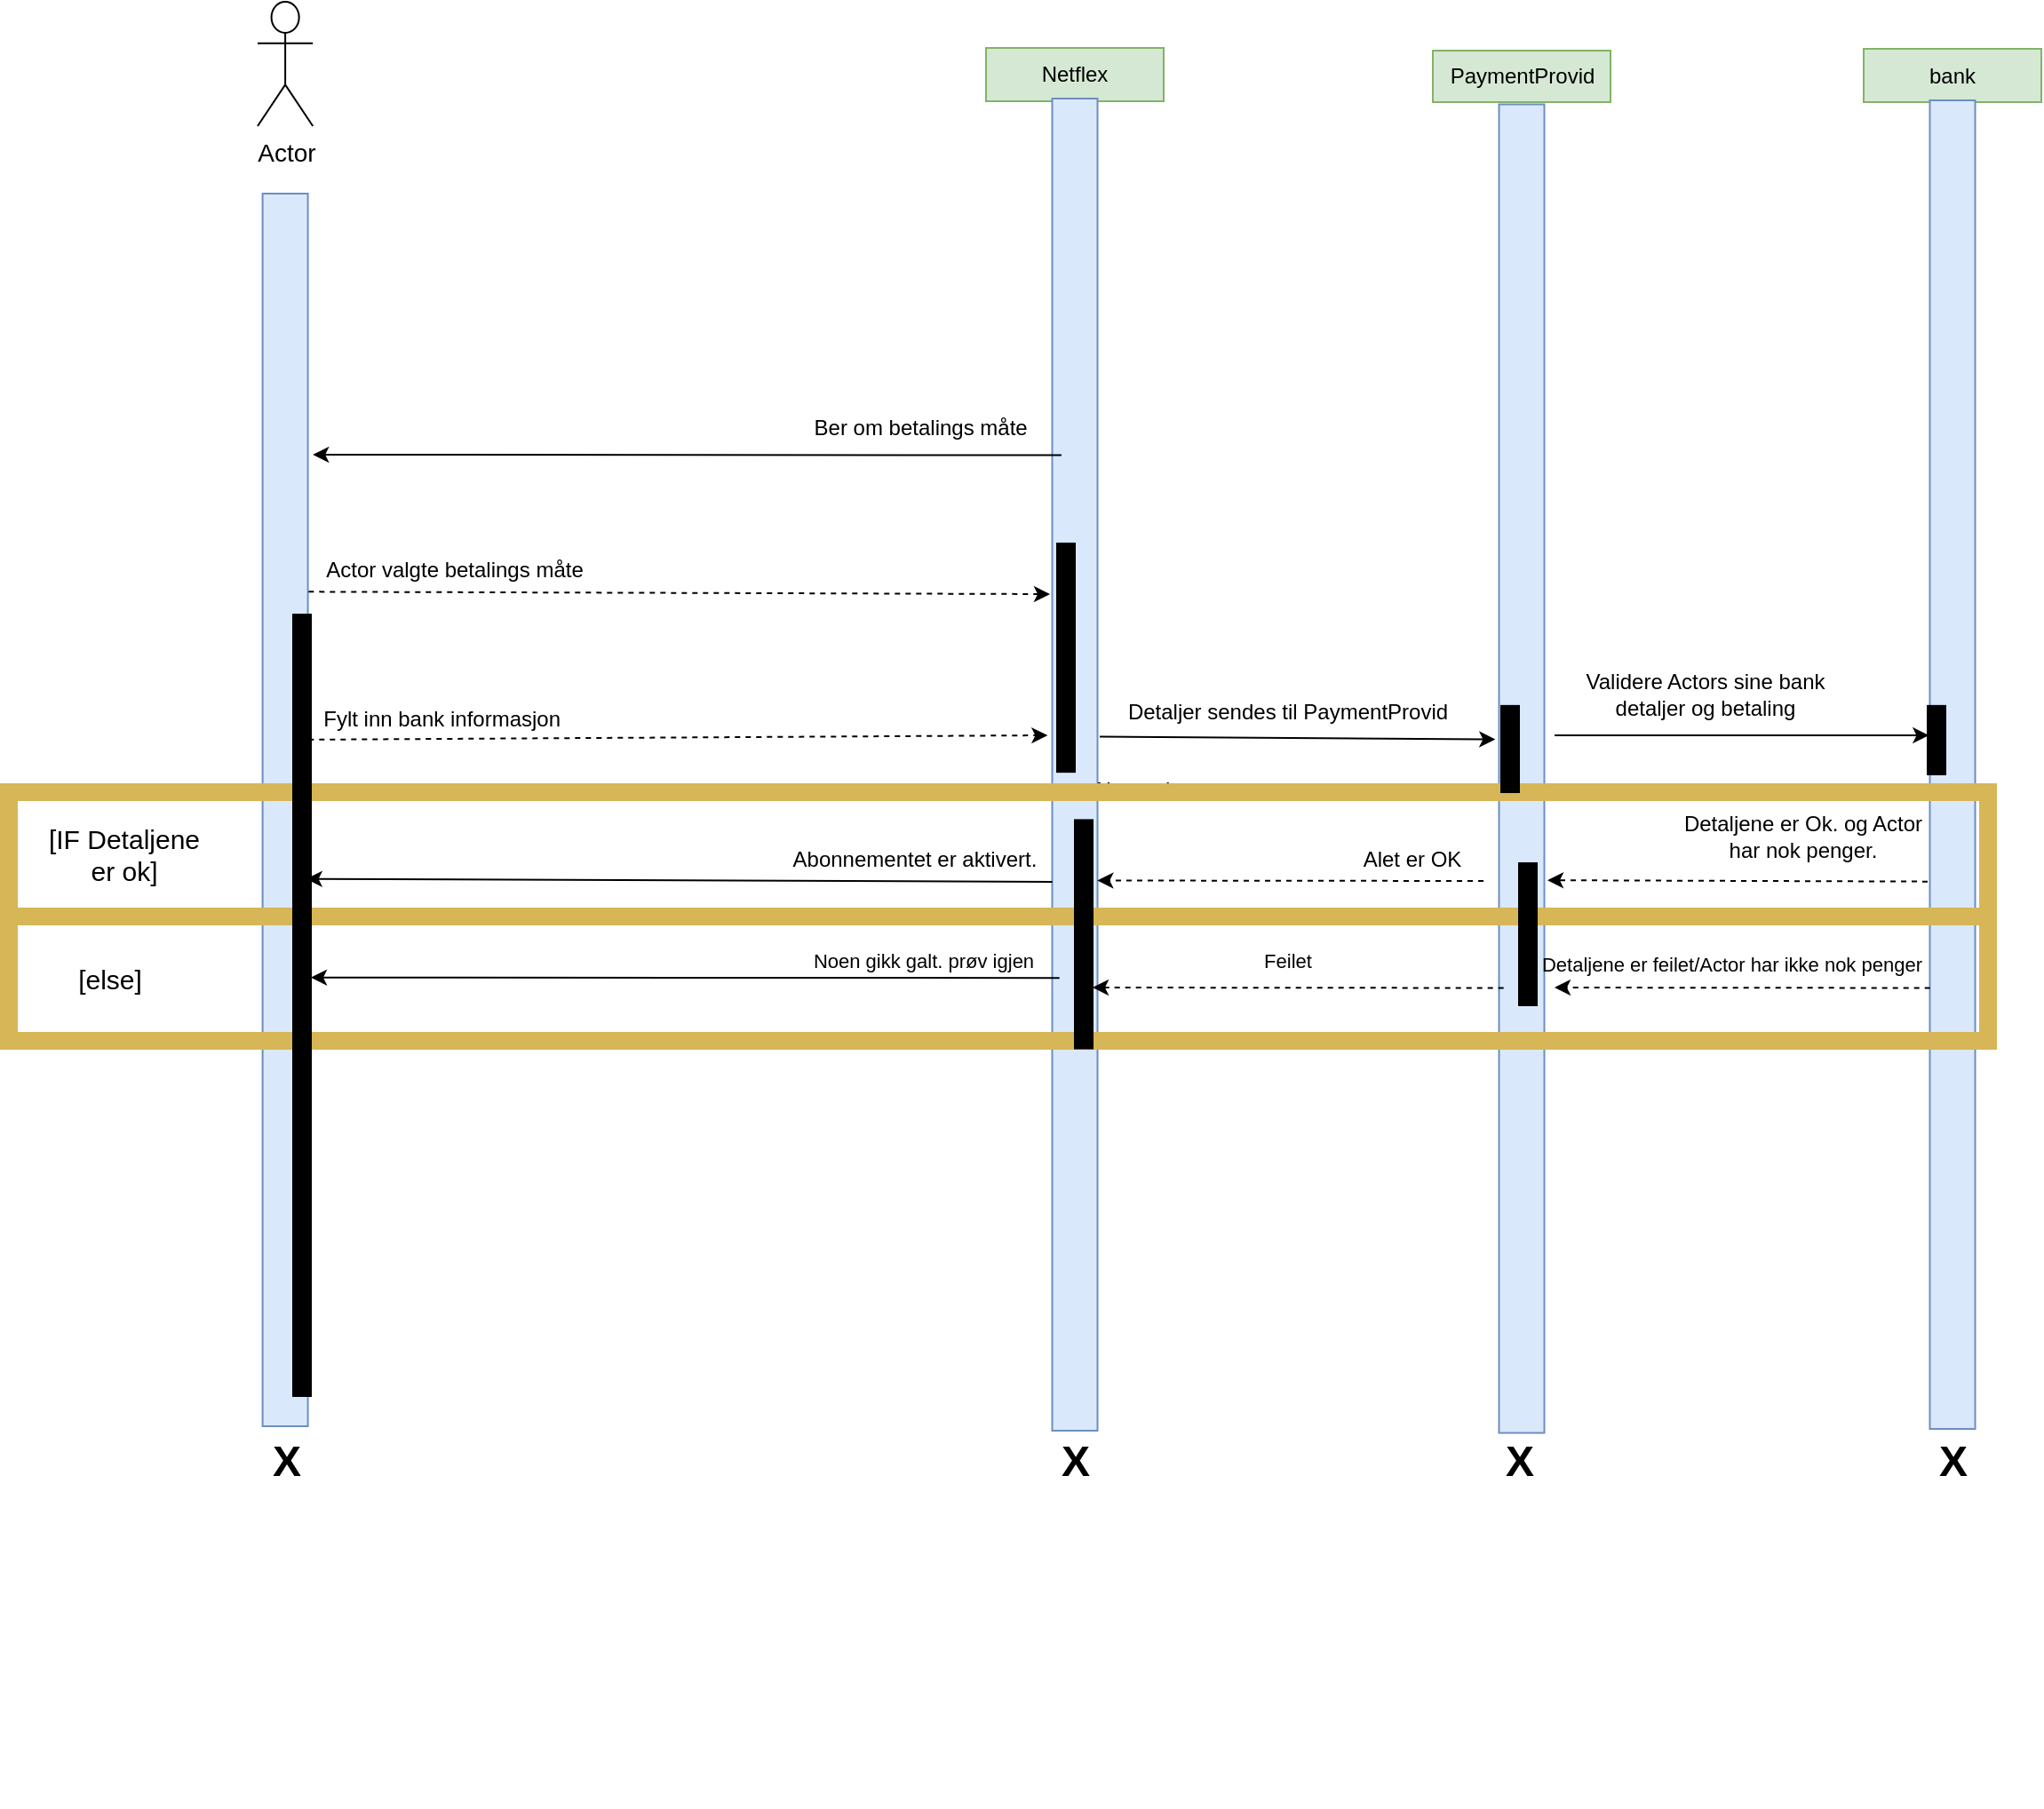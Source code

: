 <mxfile version="20.3.3" type="device"><diagram id="pfFUFdGDXuLNg9PfXqyX" name="Page-1"><mxGraphModel dx="2517" dy="877" grid="1" gridSize="10" guides="1" tooltips="1" connect="1" arrows="1" fold="1" page="1" pageScale="1" pageWidth="583" pageHeight="827" math="0" shadow="0"><root><mxCell id="0"/><mxCell id="1" parent="0"/><mxCell id="u_f2y9V0j0vxVOa52ymq-2" value="bank" style="rounded=0;whiteSpace=wrap;html=1;fillColor=#d5e8d4;strokeColor=#82b366;" parent="1" vertex="1"><mxGeometry x="434" y="51.5" width="100" height="30" as="geometry"/></mxCell><mxCell id="u_f2y9V0j0vxVOa52ymq-3" value="Netflex" style="rounded=0;whiteSpace=wrap;html=1;fillColor=#d5e8d4;strokeColor=#82b366;" parent="1" vertex="1"><mxGeometry x="-60" y="51" width="100" height="30" as="geometry"/></mxCell><mxCell id="u_f2y9V0j0vxVOa52ymq-6" value="" style="rounded=0;whiteSpace=wrap;html=1;rotation=-90;fillColor=#dae8fc;strokeColor=#6c8ebf;" parent="1" vertex="1"><mxGeometry x="-801.45" y="467.25" width="694" height="25.5" as="geometry"/></mxCell><mxCell id="u_f2y9V0j0vxVOa52ymq-7" value="" style="rounded=0;whiteSpace=wrap;html=1;rotation=-90;fillColor=#dae8fc;strokeColor=#6c8ebf;" parent="1" vertex="1"><mxGeometry x="-385" y="441.75" width="750" height="25.5" as="geometry"/></mxCell><mxCell id="u_f2y9V0j0vxVOa52ymq-8" value="" style="rounded=0;whiteSpace=wrap;html=1;rotation=-90;fillColor=#dae8fc;strokeColor=#6c8ebf;" parent="1" vertex="1"><mxGeometry x="110" y="441.75" width="748" height="25.5" as="geometry"/></mxCell><mxCell id="u_f2y9V0j0vxVOa52ymq-17" value="Actor" style="shape=umlActor;verticalLabelPosition=bottom;verticalAlign=top;html=1;outlineConnect=0;fontSize=14;" parent="1" vertex="1"><mxGeometry x="-470" y="25" width="31.11" height="70" as="geometry"/></mxCell><mxCell id="u_f2y9V0j0vxVOa52ymq-36" value="" style="endArrow=classic;html=1;rounded=0;fontSize=12;exitX=0.677;exitY=1.014;exitDx=0;exitDy=0;exitPerimeter=0;entryX=0.628;entryY=-0.049;entryDx=0;entryDy=0;entryPerimeter=0;dashed=1;" parent="1" source="u_f2y9V0j0vxVOa52ymq-6" target="u_f2y9V0j0vxVOa52ymq-7" edge="1"><mxGeometry width="50" height="50" relative="1" as="geometry"><mxPoint x="-90" y="370" as="sourcePoint"/><mxPoint x="-320" y="420" as="targetPoint"/></mxGeometry></mxCell><mxCell id="u_f2y9V0j0vxVOa52ymq-37" value="Actor valgte betalings måte" style="text;html=1;strokeColor=none;fillColor=none;align=center;verticalAlign=middle;whiteSpace=wrap;rounded=0;fontSize=12;" parent="1" vertex="1"><mxGeometry x="-438.89" y="330" width="160" height="30" as="geometry"/></mxCell><mxCell id="u_f2y9V0j0vxVOa52ymq-39" value="Ber om betalings måte&amp;nbsp;" style="text;html=1;strokeColor=none;fillColor=none;align=center;verticalAlign=middle;whiteSpace=wrap;rounded=0;fontSize=12;" parent="1" vertex="1"><mxGeometry x="-170" y="250" width="150" height="30" as="geometry"/></mxCell><mxCell id="u_f2y9V0j0vxVOa52ymq-40" value="" style="endArrow=classic;html=1;rounded=0;fontSize=12;exitX=0.557;exitY=1.014;exitDx=0;exitDy=0;exitPerimeter=0;entryX=0.522;entryY=-0.101;entryDx=0;entryDy=0;entryPerimeter=0;dashed=1;" parent="1" source="u_f2y9V0j0vxVOa52ymq-6" target="u_f2y9V0j0vxVOa52ymq-7" edge="1"><mxGeometry width="50" height="50" relative="1" as="geometry"><mxPoint x="-90" y="540" as="sourcePoint"/><mxPoint x="-60" y="440" as="targetPoint"/></mxGeometry></mxCell><mxCell id="u_f2y9V0j0vxVOa52ymq-42" value="Fylt inn bank informasjon&amp;nbsp;" style="text;html=1;strokeColor=none;fillColor=none;align=center;verticalAlign=middle;whiteSpace=wrap;rounded=0;fontSize=12;" parent="1" vertex="1"><mxGeometry x="-438.89" y="414" width="148.89" height="30" as="geometry"/></mxCell><mxCell id="u_f2y9V0j0vxVOa52ymq-45" value="Validere Actors sine bank detaljer og betaling" style="text;html=1;strokeColor=none;fillColor=none;align=center;verticalAlign=middle;whiteSpace=wrap;rounded=0;fontSize=12;" parent="1" vertex="1"><mxGeometry x="260" y="400" width="170" height="30" as="geometry"/></mxCell><mxCell id="u_f2y9V0j0vxVOa52ymq-47" value="Detaljene er Ok. og Actor har nok penger." style="text;html=1;strokeColor=none;fillColor=none;align=center;verticalAlign=middle;whiteSpace=wrap;rounded=0;fontSize=12;" parent="1" vertex="1"><mxGeometry x="330" y="480" width="140" height="30" as="geometry"/></mxCell><mxCell id="u_f2y9V0j0vxVOa52ymq-50" value="Abonnementet er aktivert." style="text;html=1;strokeColor=none;fillColor=none;align=center;verticalAlign=middle;whiteSpace=wrap;rounded=0;fontSize=12;" parent="1" vertex="1"><mxGeometry x="-180" y="492.75" width="160" height="30" as="geometry"/></mxCell><mxCell id="u_f2y9V0j0vxVOa52ymq-51" value="" style="endArrow=classic;html=1;rounded=0;fontSize=12;entryX=0.444;entryY=0.962;entryDx=0;entryDy=0;entryPerimeter=0;exitX=0.412;exitY=0.003;exitDx=0;exitDy=0;exitPerimeter=0;" parent="1" source="u_f2y9V0j0vxVOa52ymq-7" target="u_f2y9V0j0vxVOa52ymq-6" edge="1"><mxGeometry width="50" height="50" relative="1" as="geometry"><mxPoint x="-110" y="530" as="sourcePoint"/><mxPoint x="40" y="360" as="targetPoint"/></mxGeometry></mxCell><mxCell id="u_f2y9V0j0vxVOa52ymq-53" value="PaymentProvid" style="rounded=0;whiteSpace=wrap;html=1;fontSize=12;fillColor=#d5e8d4;strokeColor=#82b366;" parent="1" vertex="1"><mxGeometry x="191.5" y="52.5" width="100" height="29" as="geometry"/></mxCell><mxCell id="u_f2y9V0j0vxVOa52ymq-54" value="" style="rounded=0;whiteSpace=wrap;html=1;rotation=-90;fillColor=#dae8fc;strokeColor=#6c8ebf;" parent="1" vertex="1"><mxGeometry x="-132.5" y="444" width="748" height="25.5" as="geometry"/></mxCell><mxCell id="u_f2y9V0j0vxVOa52ymq-55" value="" style="endArrow=classic;html=1;rounded=0;fontSize=12;exitX=0.521;exitY=1.049;exitDx=0;exitDy=0;exitPerimeter=0;entryX=0.522;entryY=-0.082;entryDx=0;entryDy=0;entryPerimeter=0;" parent="1" source="u_f2y9V0j0vxVOa52ymq-7" target="u_f2y9V0j0vxVOa52ymq-54" edge="1"><mxGeometry width="50" height="50" relative="1" as="geometry"><mxPoint x="70" y="460" as="sourcePoint"/><mxPoint x="120" y="410" as="targetPoint"/></mxGeometry></mxCell><mxCell id="u_f2y9V0j0vxVOa52ymq-58" value="Detaljer sendes til PaymentProvid" style="text;html=1;strokeColor=none;fillColor=none;align=center;verticalAlign=middle;whiteSpace=wrap;rounded=0;fontSize=12;" parent="1" vertex="1"><mxGeometry x="10" y="410" width="200" height="30" as="geometry"/></mxCell><mxCell id="u_f2y9V0j0vxVOa52ymq-59" value="" style="endArrow=classic;html=1;rounded=0;fontSize=12;entryX=0.522;entryY=-0.023;entryDx=0;entryDy=0;entryPerimeter=0;" parent="1" target="u_f2y9V0j0vxVOa52ymq-8" edge="1"><mxGeometry width="50" height="50" relative="1" as="geometry"><mxPoint x="260" y="438" as="sourcePoint"/><mxPoint x="120" y="390" as="targetPoint"/></mxGeometry></mxCell><mxCell id="u_f2y9V0j0vxVOa52ymq-60" value="" style="endArrow=classic;html=1;rounded=0;fontSize=12;exitX=0.412;exitY=-0.049;exitDx=0;exitDy=0;exitPerimeter=0;entryX=0.416;entryY=1.069;entryDx=0;entryDy=0;entryPerimeter=0;dashed=1;" parent="1" source="u_f2y9V0j0vxVOa52ymq-8" target="u_f2y9V0j0vxVOa52ymq-54" edge="1"><mxGeometry width="50" height="50" relative="1" as="geometry"><mxPoint x="70" y="440" as="sourcePoint"/><mxPoint x="120" y="390" as="targetPoint"/></mxGeometry></mxCell><mxCell id="u_f2y9V0j0vxVOa52ymq-61" value="" style="endArrow=classic;html=1;rounded=0;fontSize=12;entryX=0.413;entryY=0.997;entryDx=0;entryDy=0;entryPerimeter=0;dashed=1;" parent="1" target="u_f2y9V0j0vxVOa52ymq-7" edge="1"><mxGeometry width="50" height="50" relative="1" as="geometry"><mxPoint x="220" y="520" as="sourcePoint"/><mxPoint x="120" y="390" as="targetPoint"/></mxGeometry></mxCell><mxCell id="u_f2y9V0j0vxVOa52ymq-62" value="Alet er OK" style="text;html=1;strokeColor=none;fillColor=none;align=center;verticalAlign=middle;whiteSpace=wrap;rounded=0;fontSize=12;" parent="1" vertex="1"><mxGeometry x="150" y="492.75" width="60" height="30" as="geometry"/></mxCell><mxCell id="u_f2y9V0j0vxVOa52ymq-80" value="" style="group" parent="1" vertex="1" connectable="0"><mxGeometry y="440" width="504" height="601.43" as="geometry"/></mxCell><mxCell id="u_f2y9V0j0vxVOa52ymq-78" value="Alternativer" style="text;html=1;strokeColor=none;fillColor=none;align=center;verticalAlign=middle;whiteSpace=wrap;rounded=0;fontSize=12;" parent="u_f2y9V0j0vxVOa52ymq-80" vertex="1"><mxGeometry y="11.429" width="60" height="34.286" as="geometry"/></mxCell><mxCell id="u_f2y9V0j0vxVOa52ymq-82" value="" style="rounded=0;whiteSpace=wrap;html=1;fontSize=12;fillColor=none;strokeWidth=10;strokeColor=#d6b656;" parent="u_f2y9V0j0vxVOa52ymq-80" vertex="1"><mxGeometry x="-610" y="30" width="1114" height="140" as="geometry"/></mxCell><mxCell id="u_f2y9V0j0vxVOa52ymq-86" value="" style="endArrow=none;html=1;rounded=0;fontSize=12;exitX=0;exitY=0.5;exitDx=0;exitDy=0;entryX=1;entryY=0.5;entryDx=0;entryDy=0;strokeWidth=10;fillColor=#fff2cc;strokeColor=#d6b656;" parent="u_f2y9V0j0vxVOa52ymq-80" source="u_f2y9V0j0vxVOa52ymq-82" target="u_f2y9V0j0vxVOa52ymq-82" edge="1"><mxGeometry width="50" height="50" relative="1" as="geometry"><mxPoint x="-80" y="-470" as="sourcePoint"/><mxPoint x="-30" y="-520" as="targetPoint"/></mxGeometry></mxCell><mxCell id="u_f2y9V0j0vxVOa52ymq-93" value="&lt;font style=&quot;font-size: 15px;&quot;&gt;[IF Detaljene er ok]&lt;/font&gt;" style="text;html=1;strokeColor=none;fillColor=none;align=center;verticalAlign=middle;whiteSpace=wrap;rounded=0;strokeWidth=10;fontSize=12;" parent="u_f2y9V0j0vxVOa52ymq-80" vertex="1"><mxGeometry x="-590" y="50" width="90" height="30" as="geometry"/></mxCell><mxCell id="u_f2y9V0j0vxVOa52ymq-99" value="" style="endArrow=classic;html=1;rounded=0;fontSize=12;exitX=0.573;exitY=0.108;exitDx=0;exitDy=0;exitPerimeter=0;dashed=1;" parent="u_f2y9V0j0vxVOa52ymq-80" edge="1"><mxGeometry width="50" height="50" relative="1" as="geometry"><mxPoint x="471.344" y="140.25" as="sourcePoint"/><mxPoint x="260" y="140" as="targetPoint"/></mxGeometry></mxCell><mxCell id="u_f2y9V0j0vxVOa52ymq-100" value="[else]" style="text;html=1;strokeColor=none;fillColor=none;align=center;verticalAlign=middle;whiteSpace=wrap;rounded=0;strokeWidth=10;fontSize=15;" parent="u_f2y9V0j0vxVOa52ymq-80" vertex="1"><mxGeometry x="-583" y="120" width="60" height="30" as="geometry"/></mxCell><mxCell id="u_f2y9V0j0vxVOa52ymq-101" value="" style="endArrow=classic;html=1;rounded=0;fontSize=12;exitX=0.573;exitY=0.108;exitDx=0;exitDy=0;exitPerimeter=0;dashed=1;" parent="u_f2y9V0j0vxVOa52ymq-80" edge="1"><mxGeometry width="50" height="50" relative="1" as="geometry"><mxPoint x="231.344" y="140.25" as="sourcePoint"/><mxPoint y="140" as="targetPoint"/></mxGeometry></mxCell><mxCell id="u_f2y9V0j0vxVOa52ymq-103" value="&lt;font style=&quot;font-size: 11px;&quot;&gt;Detaljene er feilet/Actor har ikke nok penger&lt;/font&gt;" style="text;html=1;strokeColor=none;fillColor=none;align=center;verticalAlign=middle;whiteSpace=wrap;rounded=0;dashed=1;strokeWidth=10;fontSize=15;" parent="u_f2y9V0j0vxVOa52ymq-80" vertex="1"><mxGeometry x="250" y="110" width="220" height="30" as="geometry"/></mxCell><mxCell id="u_f2y9V0j0vxVOa52ymq-104" value="Feilet" style="text;html=1;strokeColor=none;fillColor=none;align=center;verticalAlign=middle;whiteSpace=wrap;rounded=0;dashed=1;strokeWidth=10;fontSize=11;" parent="u_f2y9V0j0vxVOa52ymq-80" vertex="1"><mxGeometry x="80" y="110" width="60" height="30" as="geometry"/></mxCell><mxCell id="u_f2y9V0j0vxVOa52ymq-105" value="Noen gikk galt. prøv igjen" style="text;html=1;strokeColor=none;fillColor=none;align=center;verticalAlign=middle;whiteSpace=wrap;rounded=0;dashed=1;strokeWidth=10;fontSize=11;" parent="u_f2y9V0j0vxVOa52ymq-80" vertex="1"><mxGeometry x="-160" y="110" width="130" height="30" as="geometry"/></mxCell><mxCell id="u_f2y9V0j0vxVOa52ymq-113" value="" style="rounded=0;whiteSpace=wrap;html=1;strokeWidth=1;fontSize=11;fillColor=#000000;strokeColor=#000000;" parent="u_f2y9V0j0vxVOa52ymq-80" vertex="1"><mxGeometry x="-10" y="45.71" width="10" height="128.57" as="geometry"/></mxCell><mxCell id="u_f2y9V0j0vxVOa52ymq-116" value="" style="rounded=0;whiteSpace=wrap;html=1;strokeWidth=1;fontSize=11;fillColor=#000000;strokeColor=#000000;" parent="u_f2y9V0j0vxVOa52ymq-80" vertex="1"><mxGeometry x="240" y="70" width="10" height="80" as="geometry"/></mxCell><mxCell id="u_f2y9V0j0vxVOa52ymq-117" value="" style="rounded=0;whiteSpace=wrap;html=1;strokeWidth=1;fontSize=11;fillColor=#000000;strokeColor=#000000;" parent="u_f2y9V0j0vxVOa52ymq-80" vertex="1"><mxGeometry x="230" y="-18.57" width="10" height="48.57" as="geometry"/></mxCell><mxCell id="u_f2y9V0j0vxVOa52ymq-118" value="" style="rounded=0;whiteSpace=wrap;html=1;strokeWidth=1;fontSize=11;fillColor=#000000;strokeColor=#000000;" parent="u_f2y9V0j0vxVOa52ymq-80" vertex="1"><mxGeometry x="470" y="-18.57" width="10" height="38.57" as="geometry"/></mxCell><mxCell id="u_f2y9V0j0vxVOa52ymq-102" value="" style="endArrow=classic;html=1;rounded=0;fontSize=12;entryX=0.616;entryY=1.014;entryDx=0;entryDy=0;entryPerimeter=0;exitX=0.573;exitY=0.108;exitDx=0;exitDy=0;exitPerimeter=0;" parent="1" edge="1"><mxGeometry width="50" height="50" relative="1" as="geometry"><mxPoint x="-18.656" y="574.59" as="sourcePoint"/><mxPoint x="-440.003" y="574.336" as="targetPoint"/></mxGeometry></mxCell><mxCell id="u_f2y9V0j0vxVOa52ymq-106" value="X" style="text;strokeColor=none;fillColor=none;html=1;fontSize=24;fontStyle=1;verticalAlign=middle;align=center;dashed=1;strokeWidth=10;" parent="1" vertex="1"><mxGeometry x="-504.45" y="827" width="100" height="40" as="geometry"/></mxCell><mxCell id="u_f2y9V0j0vxVOa52ymq-107" value="X" style="text;strokeColor=none;fillColor=none;html=1;fontSize=24;fontStyle=1;verticalAlign=middle;align=center;dashed=1;strokeWidth=10;" parent="1" vertex="1"><mxGeometry x="-60" y="827" width="100" height="40" as="geometry"/></mxCell><mxCell id="u_f2y9V0j0vxVOa52ymq-108" value="X" style="text;strokeColor=none;fillColor=none;html=1;fontSize=24;fontStyle=1;verticalAlign=middle;align=center;dashed=1;strokeWidth=10;" parent="1" vertex="1"><mxGeometry x="190.0" y="827" width="100" height="40" as="geometry"/></mxCell><mxCell id="u_f2y9V0j0vxVOa52ymq-109" value="X" style="text;strokeColor=none;fillColor=none;html=1;fontSize=24;fontStyle=1;verticalAlign=middle;align=center;dashed=1;strokeWidth=10;" parent="1" vertex="1"><mxGeometry x="434.0" y="827" width="100" height="40" as="geometry"/></mxCell><mxCell id="u_f2y9V0j0vxVOa52ymq-110" value="" style="rounded=0;whiteSpace=wrap;html=1;strokeWidth=1;fontSize=11;fillColor=#000000;strokeColor=#000000;" parent="1" vertex="1"><mxGeometry x="-450" y="370" width="10" height="440" as="geometry"/></mxCell><mxCell id="u_f2y9V0j0vxVOa52ymq-114" value="" style="rounded=0;whiteSpace=wrap;html=1;strokeWidth=1;fontSize=11;fillColor=#000000;strokeColor=#000000;" parent="1" vertex="1"><mxGeometry x="-20" y="330" width="10" height="128.57" as="geometry"/></mxCell><mxCell id="di_QX0WOBifZWDhYk405-3" value="" style="endArrow=classic;html=1;rounded=0;fontSize=12;entryX=0.616;entryY=1.014;entryDx=0;entryDy=0;entryPerimeter=0;exitX=0.573;exitY=0.108;exitDx=0;exitDy=0;exitPerimeter=0;" edge="1" parent="1"><mxGeometry width="50" height="50" relative="1" as="geometry"><mxPoint x="-17.546" y="280.25" as="sourcePoint"/><mxPoint x="-438.893" y="279.996" as="targetPoint"/></mxGeometry></mxCell></root></mxGraphModel></diagram></mxfile>